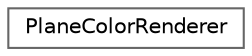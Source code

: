digraph "Graphical Class Hierarchy"
{
 // LATEX_PDF_SIZE
  bgcolor="transparent";
  edge [fontname=Helvetica,fontsize=10,labelfontname=Helvetica,labelfontsize=10];
  node [fontname=Helvetica,fontsize=10,shape=box,height=0.2,width=0.4];
  rankdir="LR";
  Node0 [id="Node000000",label="PlaneColorRenderer",height=0.2,width=0.4,color="grey40", fillcolor="white", style="filled",URL="$classPlaneColorRenderer.html",tooltip=" "];
}
